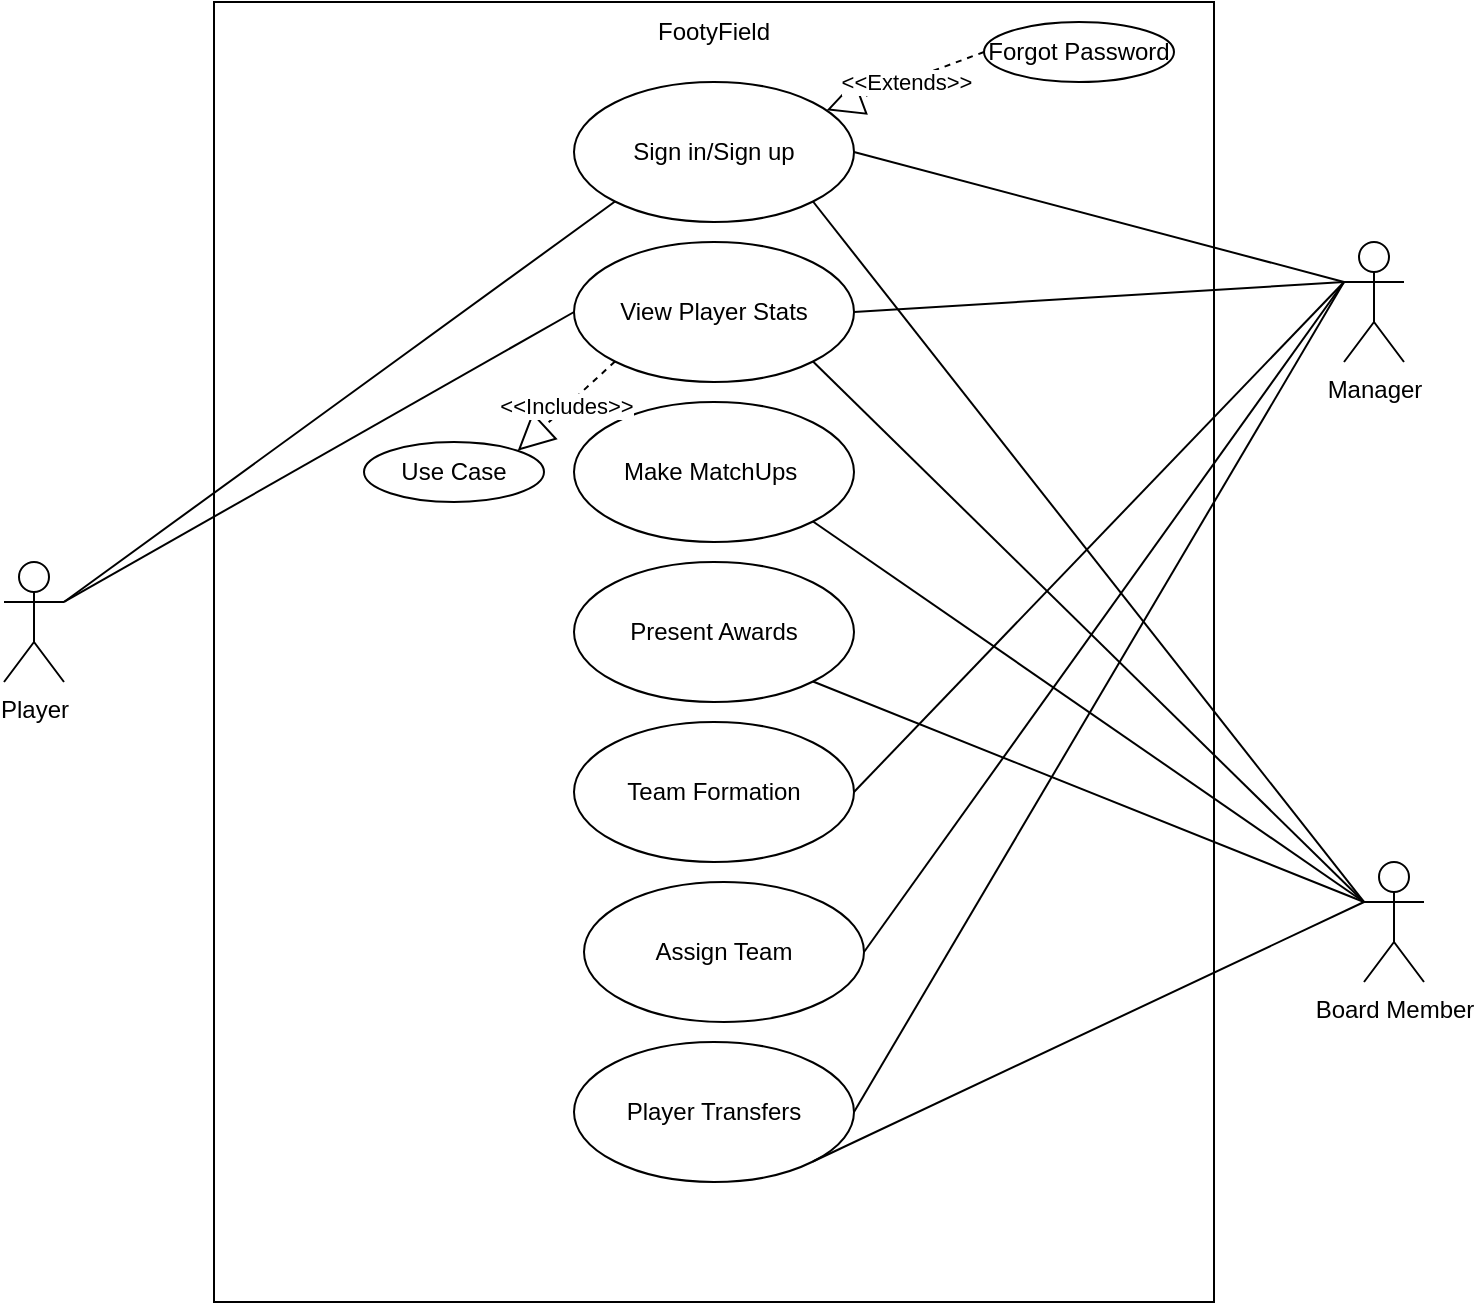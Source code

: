 <mxfile version="20.8.23" type="github">
  <diagram name="Page-1" id="jb7mRahCzlHCsOeQkt8h">
    <mxGraphModel dx="925" dy="508" grid="1" gridSize="10" guides="1" tooltips="1" connect="1" arrows="1" fold="1" page="1" pageScale="1" pageWidth="850" pageHeight="1100" math="0" shadow="0">
      <root>
        <mxCell id="0" />
        <mxCell id="1" parent="0" />
        <mxCell id="_6TaDpirpwY7llcwYww7-1" value="tt" style="rounded=0;whiteSpace=wrap;html=1;" parent="1" vertex="1">
          <mxGeometry x="175" y="100" width="500" height="650" as="geometry" />
        </mxCell>
        <mxCell id="_6TaDpirpwY7llcwYww7-2" value="Player" style="shape=umlActor;verticalLabelPosition=bottom;verticalAlign=top;html=1;outlineConnect=0;" parent="1" vertex="1">
          <mxGeometry x="70" y="380" width="30" height="60" as="geometry" />
        </mxCell>
        <mxCell id="_6TaDpirpwY7llcwYww7-3" value="Manager" style="shape=umlActor;verticalLabelPosition=bottom;verticalAlign=top;html=1;outlineConnect=0;" parent="1" vertex="1">
          <mxGeometry x="740" y="220" width="30" height="60" as="geometry" />
        </mxCell>
        <mxCell id="_6TaDpirpwY7llcwYww7-4" value="Board Member&lt;br&gt;" style="shape=umlActor;verticalLabelPosition=bottom;verticalAlign=top;html=1;outlineConnect=0;" parent="1" vertex="1">
          <mxGeometry x="750" y="530" width="30" height="60" as="geometry" />
        </mxCell>
        <mxCell id="_6TaDpirpwY7llcwYww7-7" value="Sign in/Sign up" style="ellipse;whiteSpace=wrap;html=1;" parent="1" vertex="1">
          <mxGeometry x="355" y="140" width="140" height="70" as="geometry" />
        </mxCell>
        <mxCell id="_6TaDpirpwY7llcwYww7-8" value="" style="endArrow=none;html=1;rounded=0;exitX=1;exitY=0.333;exitDx=0;exitDy=0;exitPerimeter=0;entryX=0;entryY=1;entryDx=0;entryDy=0;" parent="1" source="_6TaDpirpwY7llcwYww7-2" target="_6TaDpirpwY7llcwYww7-7" edge="1">
          <mxGeometry width="50" height="50" relative="1" as="geometry">
            <mxPoint x="310" y="490" as="sourcePoint" />
            <mxPoint x="360" y="440" as="targetPoint" />
          </mxGeometry>
        </mxCell>
        <mxCell id="_6TaDpirpwY7llcwYww7-10" value="" style="endArrow=none;html=1;rounded=0;entryX=0;entryY=0.333;entryDx=0;entryDy=0;entryPerimeter=0;exitX=1;exitY=0.5;exitDx=0;exitDy=0;" parent="1" source="_6TaDpirpwY7llcwYww7-7" target="_6TaDpirpwY7llcwYww7-3" edge="1">
          <mxGeometry width="50" height="50" relative="1" as="geometry">
            <mxPoint x="310" y="490" as="sourcePoint" />
            <mxPoint x="360" y="440" as="targetPoint" />
          </mxGeometry>
        </mxCell>
        <mxCell id="_6TaDpirpwY7llcwYww7-11" value="" style="endArrow=none;html=1;rounded=0;entryX=0;entryY=0.333;entryDx=0;entryDy=0;entryPerimeter=0;exitX=1;exitY=1;exitDx=0;exitDy=0;" parent="1" source="_6TaDpirpwY7llcwYww7-7" target="_6TaDpirpwY7llcwYww7-4" edge="1">
          <mxGeometry width="50" height="50" relative="1" as="geometry">
            <mxPoint x="505" y="185" as="sourcePoint" />
            <mxPoint x="750" y="250" as="targetPoint" />
          </mxGeometry>
        </mxCell>
        <mxCell id="_6TaDpirpwY7llcwYww7-12" value="View Player Stats" style="ellipse;whiteSpace=wrap;html=1;" parent="1" vertex="1">
          <mxGeometry x="355" y="220" width="140" height="70" as="geometry" />
        </mxCell>
        <mxCell id="_6TaDpirpwY7llcwYww7-13" value="" style="endArrow=none;html=1;rounded=0;exitX=1;exitY=0.333;exitDx=0;exitDy=0;exitPerimeter=0;entryX=0;entryY=0.5;entryDx=0;entryDy=0;" parent="1" source="_6TaDpirpwY7llcwYww7-2" target="_6TaDpirpwY7llcwYww7-12" edge="1">
          <mxGeometry width="50" height="50" relative="1" as="geometry">
            <mxPoint x="110" y="410" as="sourcePoint" />
            <mxPoint x="386" y="210" as="targetPoint" />
          </mxGeometry>
        </mxCell>
        <mxCell id="_6TaDpirpwY7llcwYww7-14" value="" style="endArrow=none;html=1;rounded=0;exitX=1;exitY=1;exitDx=0;exitDy=0;" parent="1" source="_6TaDpirpwY7llcwYww7-12" edge="1">
          <mxGeometry width="50" height="50" relative="1" as="geometry">
            <mxPoint x="484" y="210" as="sourcePoint" />
            <mxPoint x="750" y="550" as="targetPoint" />
          </mxGeometry>
        </mxCell>
        <mxCell id="_6TaDpirpwY7llcwYww7-15" value="" style="endArrow=none;html=1;rounded=0;exitX=1;exitY=0.5;exitDx=0;exitDy=0;" parent="1" source="_6TaDpirpwY7llcwYww7-12" edge="1">
          <mxGeometry width="50" height="50" relative="1" as="geometry">
            <mxPoint x="505" y="185" as="sourcePoint" />
            <mxPoint x="740" y="240" as="targetPoint" />
          </mxGeometry>
        </mxCell>
        <mxCell id="_6TaDpirpwY7llcwYww7-16" value="Make MatchUps&amp;nbsp;" style="ellipse;whiteSpace=wrap;html=1;" parent="1" vertex="1">
          <mxGeometry x="355" y="300" width="140" height="70" as="geometry" />
        </mxCell>
        <mxCell id="_6TaDpirpwY7llcwYww7-17" value="" style="endArrow=none;html=1;rounded=0;exitX=1;exitY=1;exitDx=0;exitDy=0;" parent="1" source="_6TaDpirpwY7llcwYww7-16" edge="1">
          <mxGeometry width="50" height="50" relative="1" as="geometry">
            <mxPoint x="484" y="290" as="sourcePoint" />
            <mxPoint x="750" y="550" as="targetPoint" />
          </mxGeometry>
        </mxCell>
        <mxCell id="_6TaDpirpwY7llcwYww7-18" value="Present Awards" style="ellipse;whiteSpace=wrap;html=1;" parent="1" vertex="1">
          <mxGeometry x="355" y="380" width="140" height="70" as="geometry" />
        </mxCell>
        <mxCell id="_6TaDpirpwY7llcwYww7-19" value="" style="endArrow=none;html=1;rounded=0;exitX=1;exitY=1;exitDx=0;exitDy=0;" parent="1" source="_6TaDpirpwY7llcwYww7-18" edge="1">
          <mxGeometry width="50" height="50" relative="1" as="geometry">
            <mxPoint x="484" y="370" as="sourcePoint" />
            <mxPoint x="750" y="550" as="targetPoint" />
          </mxGeometry>
        </mxCell>
        <mxCell id="_6TaDpirpwY7llcwYww7-20" value="Team Formation" style="ellipse;whiteSpace=wrap;html=1;" parent="1" vertex="1">
          <mxGeometry x="355" y="460" width="140" height="70" as="geometry" />
        </mxCell>
        <mxCell id="_6TaDpirpwY7llcwYww7-21" value="" style="endArrow=none;html=1;rounded=0;entryX=0;entryY=0.333;entryDx=0;entryDy=0;entryPerimeter=0;exitX=1;exitY=0.5;exitDx=0;exitDy=0;" parent="1" source="_6TaDpirpwY7llcwYww7-20" target="_6TaDpirpwY7llcwYww7-3" edge="1">
          <mxGeometry width="50" height="50" relative="1" as="geometry">
            <mxPoint x="505" y="265" as="sourcePoint" />
            <mxPoint x="750" y="250" as="targetPoint" />
          </mxGeometry>
        </mxCell>
        <mxCell id="_6TaDpirpwY7llcwYww7-22" value="Assign Team" style="ellipse;whiteSpace=wrap;html=1;" parent="1" vertex="1">
          <mxGeometry x="360" y="540" width="140" height="70" as="geometry" />
        </mxCell>
        <mxCell id="_6TaDpirpwY7llcwYww7-23" value="" style="endArrow=none;html=1;rounded=0;exitX=1;exitY=0.5;exitDx=0;exitDy=0;" parent="1" source="_6TaDpirpwY7llcwYww7-22" edge="1">
          <mxGeometry width="50" height="50" relative="1" as="geometry">
            <mxPoint x="505" y="505" as="sourcePoint" />
            <mxPoint x="740" y="240" as="targetPoint" />
          </mxGeometry>
        </mxCell>
        <mxCell id="_6TaDpirpwY7llcwYww7-24" value="Player Transfers" style="ellipse;whiteSpace=wrap;html=1;" parent="1" vertex="1">
          <mxGeometry x="355" y="620" width="140" height="70" as="geometry" />
        </mxCell>
        <mxCell id="_6TaDpirpwY7llcwYww7-25" value="" style="endArrow=none;html=1;rounded=0;exitX=1;exitY=1;exitDx=0;exitDy=0;" parent="1" source="_6TaDpirpwY7llcwYww7-24" edge="1">
          <mxGeometry width="50" height="50" relative="1" as="geometry">
            <mxPoint x="485" y="450" as="sourcePoint" />
            <mxPoint x="750" y="550" as="targetPoint" />
          </mxGeometry>
        </mxCell>
        <mxCell id="_6TaDpirpwY7llcwYww7-26" value="" style="endArrow=none;html=1;rounded=0;exitX=1;exitY=0.5;exitDx=0;exitDy=0;" parent="1" source="_6TaDpirpwY7llcwYww7-24" edge="1">
          <mxGeometry width="50" height="50" relative="1" as="geometry">
            <mxPoint x="510" y="585" as="sourcePoint" />
            <mxPoint x="740" y="240" as="targetPoint" />
          </mxGeometry>
        </mxCell>
        <mxCell id="7QmNIYNYqyGOwHy-lG8Q-1" value="FootyField" style="text;html=1;strokeColor=none;fillColor=none;align=center;verticalAlign=middle;whiteSpace=wrap;rounded=0;" vertex="1" parent="1">
          <mxGeometry x="395" y="100" width="60" height="30" as="geometry" />
        </mxCell>
        <mxCell id="7QmNIYNYqyGOwHy-lG8Q-2" value="Forgot Password" style="ellipse;whiteSpace=wrap;html=1;" vertex="1" parent="1">
          <mxGeometry x="560" y="110" width="95" height="30" as="geometry" />
        </mxCell>
        <mxCell id="7QmNIYNYqyGOwHy-lG8Q-3" value="&amp;lt;&amp;lt;Extends&amp;gt;&amp;gt;" style="endArrow=block;endSize=16;endFill=0;html=1;rounded=0;exitX=0;exitY=0.5;exitDx=0;exitDy=0;dashed=1;" edge="1" parent="1" source="7QmNIYNYqyGOwHy-lG8Q-2" target="_6TaDpirpwY7llcwYww7-7">
          <mxGeometry width="160" relative="1" as="geometry">
            <mxPoint x="490" y="160" as="sourcePoint" />
            <mxPoint x="540" y="220" as="targetPoint" />
          </mxGeometry>
        </mxCell>
        <mxCell id="7QmNIYNYqyGOwHy-lG8Q-5" value="Use Case" style="ellipse;whiteSpace=wrap;html=1;" vertex="1" parent="1">
          <mxGeometry x="250" y="320" width="90" height="30" as="geometry" />
        </mxCell>
        <mxCell id="7QmNIYNYqyGOwHy-lG8Q-6" value="&amp;lt;&amp;lt;Includes&amp;gt;&amp;gt;" style="endArrow=block;endSize=16;endFill=0;html=1;rounded=0;exitX=0;exitY=1;exitDx=0;exitDy=0;entryX=1;entryY=0;entryDx=0;entryDy=0;dashed=1;" edge="1" parent="1" source="_6TaDpirpwY7llcwYww7-12" target="7QmNIYNYqyGOwHy-lG8Q-5">
          <mxGeometry width="160" relative="1" as="geometry">
            <mxPoint x="410" y="310" as="sourcePoint" />
            <mxPoint x="570" y="310" as="targetPoint" />
          </mxGeometry>
        </mxCell>
      </root>
    </mxGraphModel>
  </diagram>
</mxfile>

